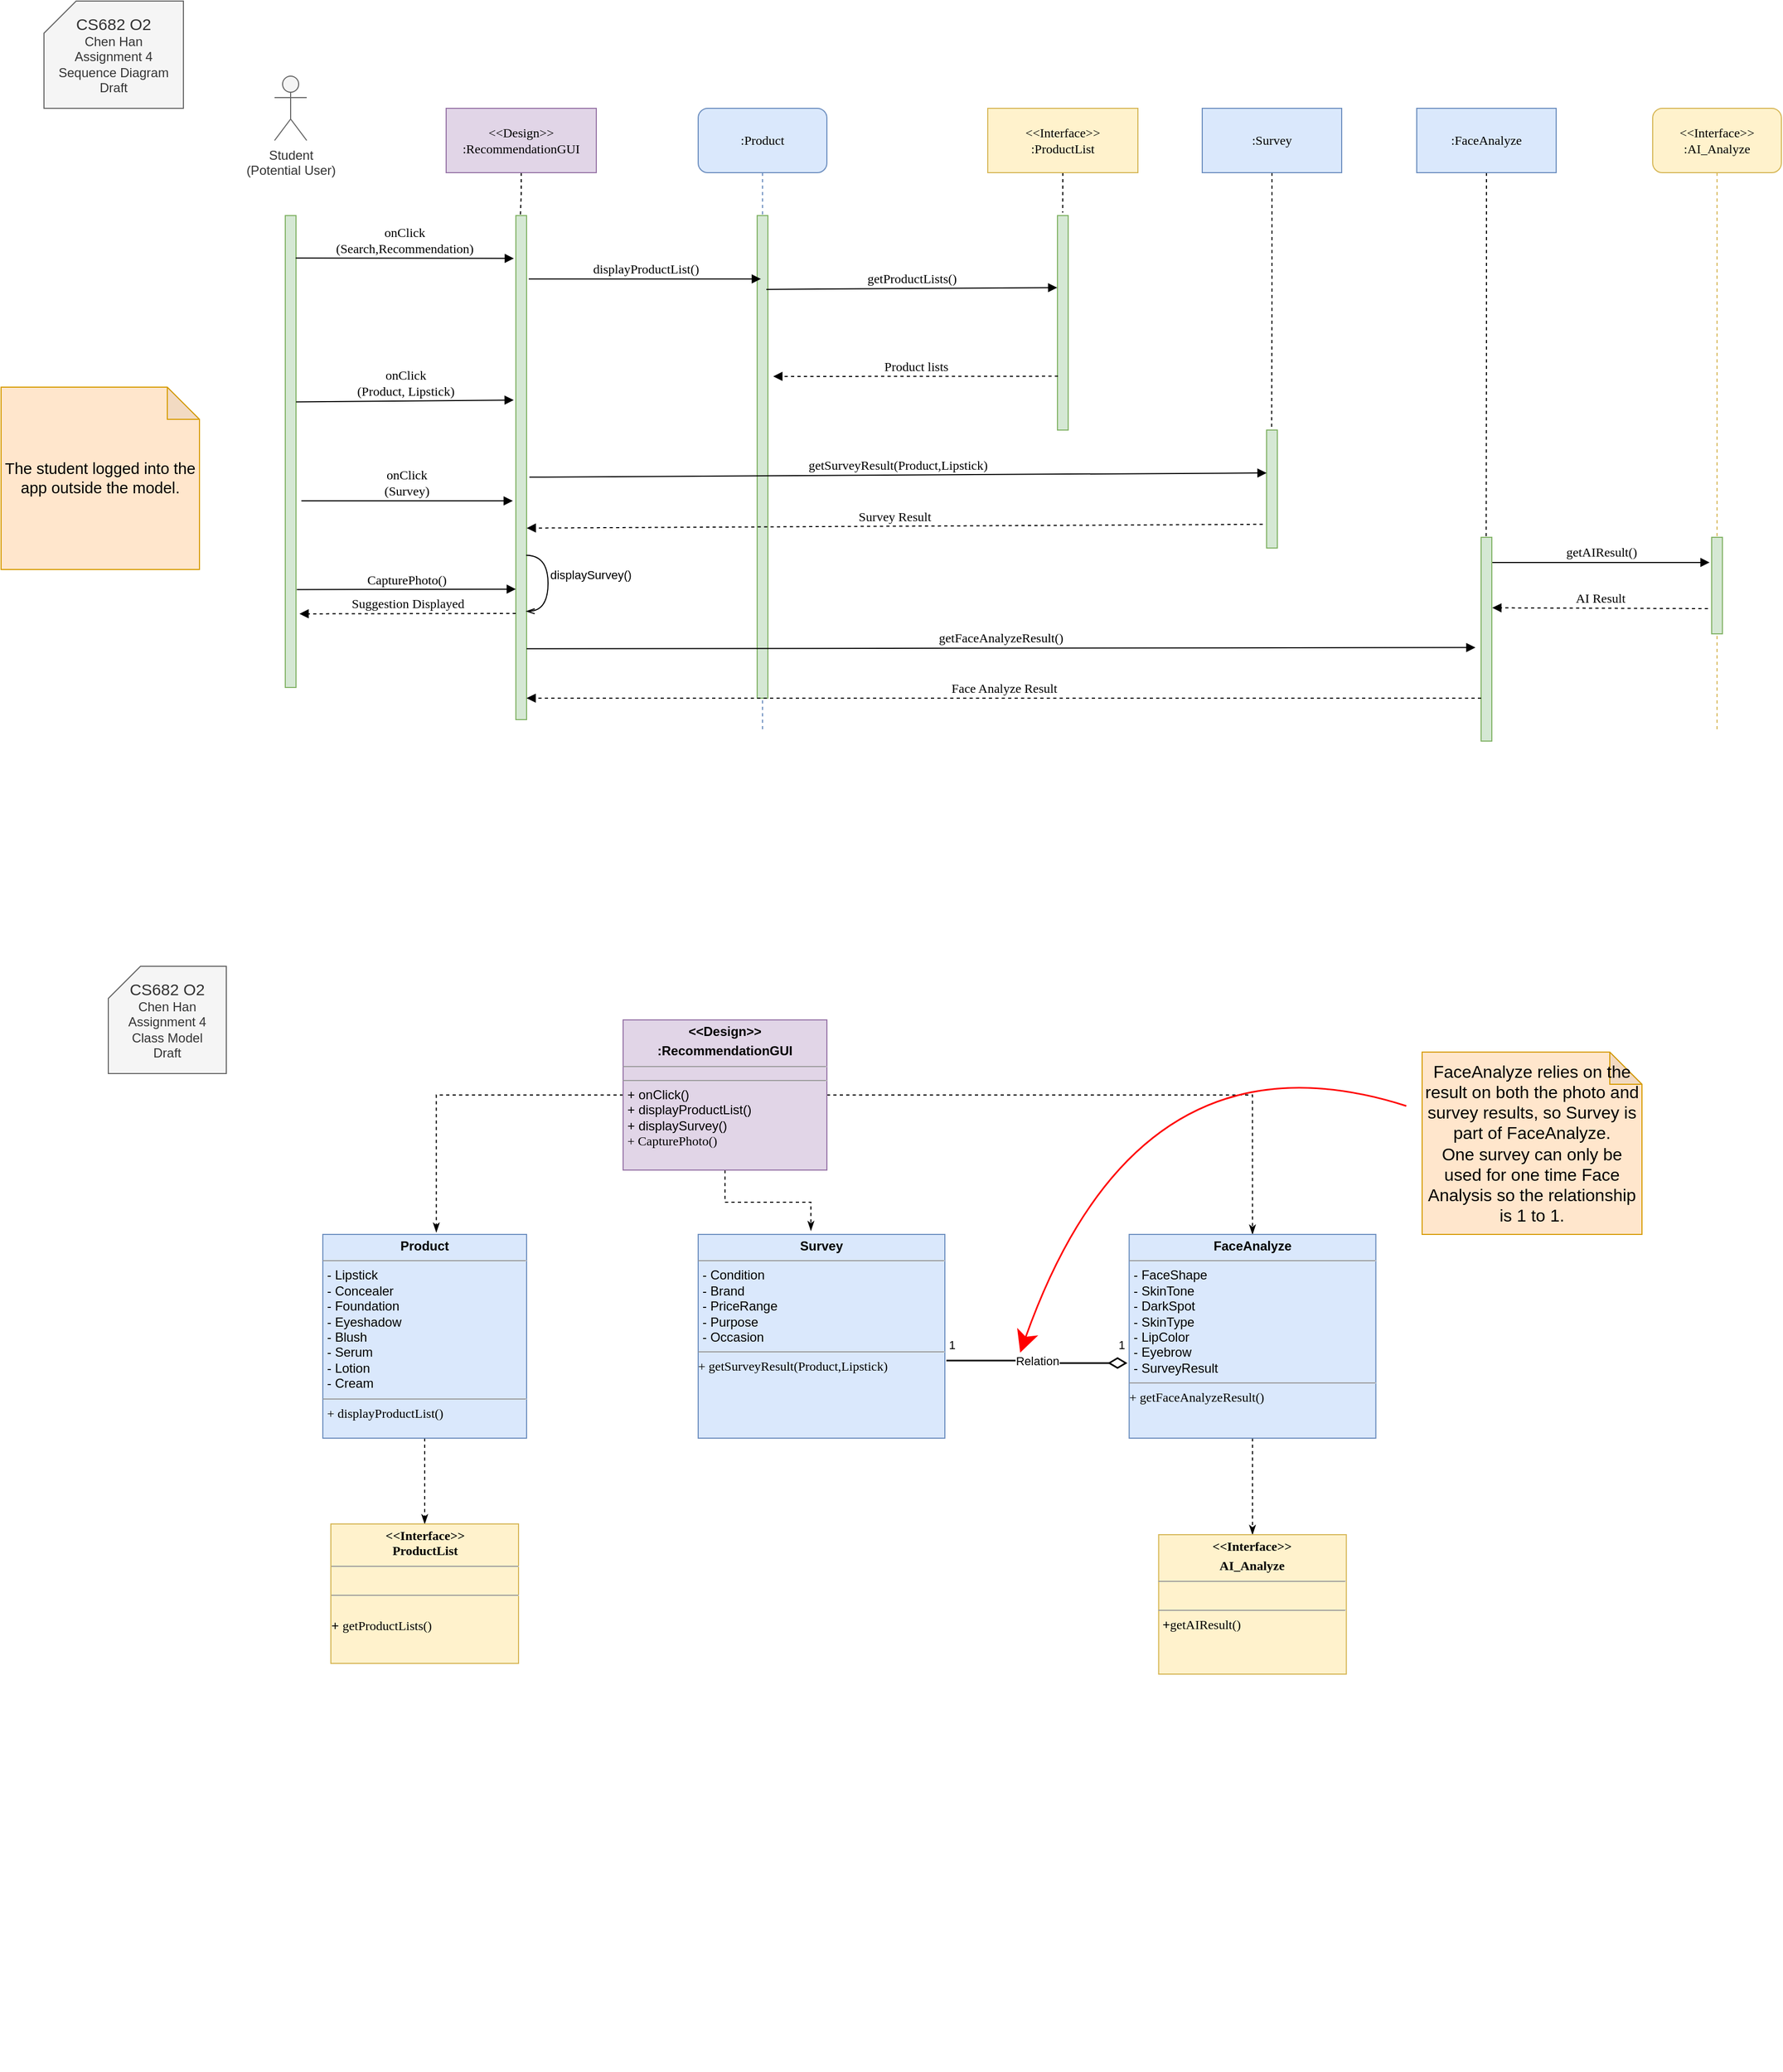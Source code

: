 <mxfile version="20.6.0" type="github"><diagram name="Page-1" id="13e1069c-82ec-6db2-03f1-153e76fe0fe0"><mxGraphModel dx="2053" dy="617" grid="1" gridSize="10" guides="1" tooltips="1" connect="1" arrows="1" fold="1" page="1" pageScale="1" pageWidth="1100" pageHeight="850" math="0" shadow="0"><root><mxCell id="0"/><mxCell id="1" parent="0"/><mxCell id="kNI0v0t7k7GR0xS2gEk9-89" value=":Product" style="shape=umlLifeline;perimeter=lifelinePerimeter;whiteSpace=wrap;html=1;container=1;collapsible=0;recursiveResize=0;outlineConnect=0;rounded=1;shadow=0;comic=0;labelBackgroundColor=none;strokeWidth=1;fontFamily=Verdana;fontSize=12;align=center;fillColor=#dae8fc;strokeColor=#6c8ebf;size=60;movable=1;resizable=1;rotatable=1;deletable=1;editable=1;connectable=1;" parent="1" vertex="1"><mxGeometry x="1890" y="1540" width="120" height="580" as="geometry"/></mxCell><mxCell id="kNI0v0t7k7GR0xS2gEk9-90" value="" style="html=1;points=[];perimeter=orthogonalPerimeter;rounded=0;shadow=0;comic=0;labelBackgroundColor=none;strokeWidth=1;fontFamily=Verdana;fontSize=12;align=center;fillColor=#d5e8d4;strokeColor=#82b366;" parent="kNI0v0t7k7GR0xS2gEk9-89" vertex="1"><mxGeometry x="55" y="100" width="10" height="450" as="geometry"/></mxCell><mxCell id="kNI0v0t7k7GR0xS2gEk9-91" value="Student&lt;br&gt;(Potential User)" style="shape=umlActor;verticalLabelPosition=bottom;verticalAlign=top;html=1;fillColor=#f5f5f5;fontColor=#333333;strokeColor=#666666;" parent="1" vertex="1"><mxGeometry x="1495" y="1510" width="30" height="60" as="geometry"/></mxCell><mxCell id="kNI0v0t7k7GR0xS2gEk9-92" value="" style="html=1;points=[];perimeter=orthogonalPerimeter;rounded=0;shadow=0;comic=0;labelBackgroundColor=none;strokeWidth=1;fontFamily=Verdana;fontSize=12;align=center;fillColor=#d5e8d4;strokeColor=#82b366;" parent="1" vertex="1"><mxGeometry x="1505" y="1640" width="10" height="440" as="geometry"/></mxCell><mxCell id="kNI0v0t7k7GR0xS2gEk9-94" style="edgeStyle=orthogonalEdgeStyle;rounded=0;orthogonalLoop=1;jettySize=auto;html=1;exitX=0.5;exitY=1;exitDx=0;exitDy=0;entryX=0.414;entryY=0.003;entryDx=0;entryDy=0;entryPerimeter=0;dashed=1;fontSize=11;endArrow=none;endFill=0;" parent="1" source="kNI0v0t7k7GR0xS2gEk9-95" target="kNI0v0t7k7GR0xS2gEk9-96" edge="1"><mxGeometry relative="1" as="geometry"/></mxCell><mxCell id="kNI0v0t7k7GR0xS2gEk9-95" value="&lt;span style=&quot;font-family: Verdana;&quot;&gt;&amp;lt;&amp;lt;Design&amp;gt;&amp;gt;&lt;/span&gt;&lt;br style=&quot;font-family: Verdana;&quot;&gt;&lt;span style=&quot;font-family: Verdana;&quot;&gt;:RecommendationGUI&lt;/span&gt;" style="text;html=1;strokeColor=#9673a6;fillColor=#e1d5e7;align=center;verticalAlign=middle;whiteSpace=wrap;rounded=0;" parent="1" vertex="1"><mxGeometry x="1655" y="1540" width="140" height="60" as="geometry"/></mxCell><mxCell id="kNI0v0t7k7GR0xS2gEk9-96" value="" style="html=1;points=[];perimeter=orthogonalPerimeter;rounded=0;shadow=0;comic=0;labelBackgroundColor=none;strokeWidth=1;fontFamily=Verdana;fontSize=12;align=center;fillColor=#d5e8d4;strokeColor=#82b366;" parent="1" vertex="1"><mxGeometry x="1720" y="1640" width="10" height="470" as="geometry"/></mxCell><mxCell id="kNI0v0t7k7GR0xS2gEk9-97" value="displayProductList()" style="html=1;verticalAlign=bottom;endArrow=block;labelBackgroundColor=none;fontFamily=Verdana;fontSize=12;exitX=1.3;exitY=0.132;exitDx=0;exitDy=0;exitPerimeter=0;" parent="1" edge="1"><mxGeometry relative="1" as="geometry"><mxPoint x="1732" y="1699.08" as="sourcePoint"/><mxPoint x="1948.5" y="1699.08" as="targetPoint"/></mxGeometry></mxCell><mxCell id="kNI0v0t7k7GR0xS2gEk9-98" style="edgeStyle=orthogonalEdgeStyle;rounded=0;orthogonalLoop=1;jettySize=auto;html=1;exitX=0.5;exitY=1;exitDx=0;exitDy=0;entryX=0.486;entryY=-0.014;entryDx=0;entryDy=0;entryPerimeter=0;dashed=1;fontSize=11;endArrow=none;endFill=0;" parent="1" source="kNI0v0t7k7GR0xS2gEk9-99" target="kNI0v0t7k7GR0xS2gEk9-102" edge="1"><mxGeometry relative="1" as="geometry"/></mxCell><mxCell id="kNI0v0t7k7GR0xS2gEk9-99" value="&lt;span style=&quot;font-family: Verdana;&quot;&gt;&amp;lt;&amp;lt;Interface&amp;gt;&amp;gt;&lt;/span&gt;&lt;br style=&quot;font-family: Verdana;&quot;&gt;&lt;span style=&quot;font-family: Verdana;&quot;&gt;:ProductList&lt;/span&gt;" style="text;html=1;strokeColor=#d6b656;fillColor=#fff2cc;align=center;verticalAlign=middle;whiteSpace=wrap;rounded=0;" parent="1" vertex="1"><mxGeometry x="2160" y="1540" width="140" height="60" as="geometry"/></mxCell><mxCell id="kNI0v0t7k7GR0xS2gEk9-100" style="edgeStyle=orthogonalEdgeStyle;rounded=0;orthogonalLoop=1;jettySize=auto;html=1;entryX=0.471;entryY=-0.002;entryDx=0;entryDy=0;entryPerimeter=0;dashed=1;fontSize=11;endArrow=none;endFill=0;" parent="1" source="kNI0v0t7k7GR0xS2gEk9-101" target="kNI0v0t7k7GR0xS2gEk9-110" edge="1"><mxGeometry relative="1" as="geometry"/></mxCell><mxCell id="kNI0v0t7k7GR0xS2gEk9-101" value="&lt;font face=&quot;Verdana&quot;&gt;:Survey&lt;/font&gt;" style="text;html=1;strokeColor=#6c8ebf;fillColor=#dae8fc;align=center;verticalAlign=middle;whiteSpace=wrap;rounded=0;" parent="1" vertex="1"><mxGeometry x="2360" y="1540" width="130" height="60" as="geometry"/></mxCell><mxCell id="kNI0v0t7k7GR0xS2gEk9-102" value="" style="html=1;points=[];perimeter=orthogonalPerimeter;rounded=0;shadow=0;comic=0;labelBackgroundColor=none;strokeWidth=1;fontFamily=Verdana;fontSize=12;align=center;fillColor=#d5e8d4;strokeColor=#82b366;" parent="1" vertex="1"><mxGeometry x="2225" y="1640" width="10" height="200" as="geometry"/></mxCell><mxCell id="kNI0v0t7k7GR0xS2gEk9-103" value="getProductLists()" style="html=1;verticalAlign=bottom;endArrow=block;labelBackgroundColor=none;fontFamily=Verdana;fontSize=12;exitX=0.852;exitY=0.153;exitDx=0;exitDy=0;exitPerimeter=0;entryX=-0.017;entryY=0.336;entryDx=0;entryDy=0;entryPerimeter=0;" parent="1" source="kNI0v0t7k7GR0xS2gEk9-90" target="kNI0v0t7k7GR0xS2gEk9-102" edge="1"><mxGeometry relative="1" as="geometry"><mxPoint x="1950" y="1744" as="sourcePoint"/><mxPoint x="2220" y="1709" as="targetPoint"/></mxGeometry></mxCell><mxCell id="kNI0v0t7k7GR0xS2gEk9-104" value="Product lists" style="html=1;verticalAlign=bottom;endArrow=block;labelBackgroundColor=none;fontFamily=Verdana;fontSize=12;exitX=0.053;exitY=0.749;exitDx=0;exitDy=0;exitPerimeter=0;dashed=1;" parent="1" source="kNI0v0t7k7GR0xS2gEk9-102" edge="1"><mxGeometry relative="1" as="geometry"><mxPoint x="1965.53" y="1753.73" as="sourcePoint"/><mxPoint x="1960" y="1790" as="targetPoint"/></mxGeometry></mxCell><mxCell id="kNI0v0t7k7GR0xS2gEk9-105" value="onClick&lt;br&gt;(Search,Recommendation)" style="html=1;verticalAlign=bottom;endArrow=block;entryX=-0.184;entryY=0.085;labelBackgroundColor=none;fontFamily=Verdana;fontSize=12;entryDx=0;entryDy=0;entryPerimeter=0;exitX=0.974;exitY=0.09;exitDx=0;exitDy=0;exitPerimeter=0;" parent="1" source="kNI0v0t7k7GR0xS2gEk9-92" target="kNI0v0t7k7GR0xS2gEk9-96" edge="1"><mxGeometry relative="1" as="geometry"><mxPoint x="1590" y="1672" as="sourcePoint"/><mxPoint x="1790" y="1705.47" as="targetPoint"/></mxGeometry></mxCell><mxCell id="kNI0v0t7k7GR0xS2gEk9-106" value="onClick&lt;br&gt;(Product, Lipstick)" style="html=1;verticalAlign=bottom;endArrow=block;labelBackgroundColor=none;fontFamily=Verdana;fontSize=12;exitX=1.005;exitY=0.395;exitDx=0;exitDy=0;exitPerimeter=0;" parent="1" source="kNI0v0t7k7GR0xS2gEk9-92" edge="1"><mxGeometry relative="1" as="geometry"><mxPoint x="1550" y="1812.2" as="sourcePoint"/><mxPoint x="1718" y="1812" as="targetPoint"/></mxGeometry></mxCell><mxCell id="kNI0v0t7k7GR0xS2gEk9-107" value="Suggestion Displayed" style="html=1;verticalAlign=bottom;endArrow=block;labelBackgroundColor=none;fontFamily=Verdana;fontSize=12;entryX=1.325;entryY=0.844;entryDx=0;entryDy=0;entryPerimeter=0;dashed=1;" parent="1" target="kNI0v0t7k7GR0xS2gEk9-92" edge="1"><mxGeometry relative="1" as="geometry"><mxPoint x="1720" y="2011" as="sourcePoint"/><mxPoint x="1550" y="1990.92" as="targetPoint"/></mxGeometry></mxCell><mxCell id="kNI0v0t7k7GR0xS2gEk9-108" value="&amp;lt;&amp;lt;Interface&amp;gt;&amp;gt;&lt;br&gt;&lt;font face=&quot;Verdana&quot;&gt;:AI_Analyze&lt;/font&gt;" style="shape=umlLifeline;perimeter=lifelinePerimeter;whiteSpace=wrap;html=1;container=1;collapsible=0;recursiveResize=0;outlineConnect=0;rounded=1;shadow=0;comic=0;labelBackgroundColor=none;strokeWidth=1;fontFamily=Verdana;fontSize=12;align=center;fillColor=#fff2cc;strokeColor=#d6b656;size=60;movable=1;resizable=1;rotatable=1;deletable=1;editable=1;connectable=1;" parent="1" vertex="1"><mxGeometry x="2780" y="1540" width="120" height="580" as="geometry"/></mxCell><mxCell id="kNI0v0t7k7GR0xS2gEk9-109" value="" style="html=1;points=[];perimeter=orthogonalPerimeter;rounded=0;shadow=0;comic=0;labelBackgroundColor=none;strokeWidth=1;fontFamily=Verdana;fontSize=12;align=center;fillColor=#d5e8d4;strokeColor=#82b366;" parent="kNI0v0t7k7GR0xS2gEk9-108" vertex="1"><mxGeometry x="55" y="400" width="10" height="90" as="geometry"/></mxCell><mxCell id="kNI0v0t7k7GR0xS2gEk9-110" value="" style="html=1;points=[];perimeter=orthogonalPerimeter;rounded=0;shadow=0;comic=0;labelBackgroundColor=none;strokeWidth=1;fontFamily=Verdana;fontSize=12;align=center;fillColor=#d5e8d4;strokeColor=#82b366;" parent="1" vertex="1"><mxGeometry x="2420" y="1840" width="10" height="110" as="geometry"/></mxCell><mxCell id="kNI0v0t7k7GR0xS2gEk9-111" value="getSurveyResult(Product,Lipstick)" style="html=1;verticalAlign=bottom;endArrow=block;labelBackgroundColor=none;fontFamily=Verdana;fontSize=12;exitX=1.262;exitY=0.519;exitDx=0;exitDy=0;exitPerimeter=0;" parent="1" source="kNI0v0t7k7GR0xS2gEk9-96" edge="1"><mxGeometry relative="1" as="geometry"><mxPoint x="1960" y="1880" as="sourcePoint"/><mxPoint x="2420" y="1880" as="targetPoint"/></mxGeometry></mxCell><mxCell id="kNI0v0t7k7GR0xS2gEk9-112" value="Survey Result" style="html=1;verticalAlign=bottom;endArrow=block;labelBackgroundColor=none;fontFamily=Verdana;fontSize=12;exitX=-0.359;exitY=0.799;exitDx=0;exitDy=0;exitPerimeter=0;dashed=1;entryX=1.012;entryY=0.62;entryDx=0;entryDy=0;entryPerimeter=0;" parent="1" source="kNI0v0t7k7GR0xS2gEk9-110" target="kNI0v0t7k7GR0xS2gEk9-96" edge="1"><mxGeometry relative="1" as="geometry"><mxPoint x="2185" y="1980.0" as="sourcePoint"/><mxPoint x="1960" y="1927" as="targetPoint"/></mxGeometry></mxCell><mxCell id="kNI0v0t7k7GR0xS2gEk9-113" value="getAIResult()" style="html=1;verticalAlign=bottom;endArrow=block;labelBackgroundColor=none;fontFamily=Verdana;fontSize=12;entryX=-0.192;entryY=0.261;entryDx=0;entryDy=0;entryPerimeter=0;" parent="1" source="kNI0v0t7k7GR0xS2gEk9-148" target="kNI0v0t7k7GR0xS2gEk9-109" edge="1"><mxGeometry relative="1" as="geometry"><mxPoint x="2495.0" y="1720.25" as="sourcePoint"/><mxPoint x="2665" y="1720" as="targetPoint"/></mxGeometry></mxCell><mxCell id="kNI0v0t7k7GR0xS2gEk9-114" value="AI Result" style="html=1;verticalAlign=bottom;endArrow=block;labelBackgroundColor=none;fontFamily=Verdana;fontSize=12;exitX=-0.346;exitY=0.739;exitDx=0;exitDy=0;exitPerimeter=0;dashed=1;entryX=1.043;entryY=0.346;entryDx=0;entryDy=0;entryPerimeter=0;" parent="1" source="kNI0v0t7k7GR0xS2gEk9-109" target="kNI0v0t7k7GR0xS2gEk9-148" edge="1"><mxGeometry relative="1" as="geometry"><mxPoint x="2477" y="1988.4" as="sourcePoint"/><mxPoint x="1730" y="2067" as="targetPoint"/></mxGeometry></mxCell><mxCell id="kNI0v0t7k7GR0xS2gEk9-116" value="onClick&lt;br&gt;(Survey)" style="html=1;verticalAlign=bottom;endArrow=block;labelBackgroundColor=none;fontFamily=Verdana;fontSize=12;entryX=-0.283;entryY=0.566;entryDx=0;entryDy=0;entryPerimeter=0;" parent="1" target="kNI0v0t7k7GR0xS2gEk9-96" edge="1"><mxGeometry relative="1" as="geometry"><mxPoint x="1520" y="1906" as="sourcePoint"/><mxPoint x="1720" y="1945" as="targetPoint"/></mxGeometry></mxCell><mxCell id="kNI0v0t7k7GR0xS2gEk9-136" style="edgeStyle=orthogonalEdgeStyle;orthogonalLoop=1;jettySize=auto;html=1;fontSize=11;endArrow=openThin;endFill=0;exitX=0.95;exitY=0.674;exitDx=0;exitDy=0;exitPerimeter=0;entryX=0.95;entryY=0.785;entryDx=0;entryDy=0;entryPerimeter=0;curved=1;" parent="1" source="kNI0v0t7k7GR0xS2gEk9-96" target="kNI0v0t7k7GR0xS2gEk9-96" edge="1"><mxGeometry relative="1" as="geometry"/></mxCell><mxCell id="kNI0v0t7k7GR0xS2gEk9-137" value="displaySurvey()" style="text;html=1;strokeColor=none;fillColor=none;align=center;verticalAlign=middle;whiteSpace=wrap;rounded=0;fillStyle=dashed;fontSize=11;" parent="1" vertex="1"><mxGeometry x="1760" y="1960" width="60" height="30" as="geometry"/></mxCell><mxCell id="kNI0v0t7k7GR0xS2gEk9-157" style="edgeStyle=orthogonalEdgeStyle;orthogonalLoop=1;jettySize=auto;html=1;entryX=0.457;entryY=-0.018;entryDx=0;entryDy=0;entryPerimeter=0;fontFamily=Helvetica;fontSize=11;startArrow=none;startFill=0;endArrow=classicThin;endFill=1;dashed=1;rounded=0;" parent="1" source="kNI0v0t7k7GR0xS2gEk9-138" target="kNI0v0t7k7GR0xS2gEk9-145" edge="1"><mxGeometry relative="1" as="geometry"/></mxCell><mxCell id="kNI0v0t7k7GR0xS2gEk9-158" style="edgeStyle=orthogonalEdgeStyle;orthogonalLoop=1;jettySize=auto;html=1;entryX=0.557;entryY=-0.01;entryDx=0;entryDy=0;entryPerimeter=0;dashed=1;fontFamily=Helvetica;fontSize=11;startArrow=none;startFill=0;endArrow=classicThin;endFill=1;rounded=0;" parent="1" source="kNI0v0t7k7GR0xS2gEk9-138" target="kNI0v0t7k7GR0xS2gEk9-144" edge="1"><mxGeometry relative="1" as="geometry"/></mxCell><mxCell id="kNI0v0t7k7GR0xS2gEk9-159" style="edgeStyle=orthogonalEdgeStyle;orthogonalLoop=1;jettySize=auto;html=1;entryX=0.5;entryY=0;entryDx=0;entryDy=0;dashed=1;fontFamily=Helvetica;fontSize=11;startArrow=none;startFill=0;endArrow=classicThin;endFill=1;rounded=0;" parent="1" source="kNI0v0t7k7GR0xS2gEk9-138" target="kNI0v0t7k7GR0xS2gEk9-154" edge="1"><mxGeometry relative="1" as="geometry"/></mxCell><mxCell id="kNI0v0t7k7GR0xS2gEk9-138" value="&lt;p style=&quot;text-align: center; margin: 4px 0px 0px;&quot;&gt;&lt;span style=&quot;font-weight: 700;&quot;&gt;&amp;lt;&amp;lt;Design&amp;gt;&amp;gt;&lt;/span&gt;&lt;/p&gt;&lt;p style=&quot;text-align: center; margin: 4px 0px 0px;&quot;&gt;&lt;span style=&quot;font-weight: 700; background-color: initial;&quot;&gt;:RecommendationGUI&lt;/span&gt;&lt;/p&gt;&lt;hr size=&quot;1&quot;&gt;&lt;p&gt;&lt;/p&gt;&lt;p&gt;&lt;/p&gt;&lt;hr size=&quot;1&quot;&gt;&lt;p style=&quot;margin:0px;margin-left:4px;&quot;&gt;+&amp;nbsp;onClick()&lt;br style=&quot;padding: 0px; margin: 0px;&quot;&gt;+ displayProductList()&lt;br style=&quot;padding: 0px; margin: 0px;&quot;&gt;+ displaySurvey()&lt;/p&gt;&lt;p style=&quot;margin:0px;margin-left:4px;&quot;&gt;&lt;span style=&quot;font-family: Verdana; text-align: center;&quot;&gt;+ CapturePhoto()&lt;/span&gt;&lt;br&gt;&lt;/p&gt;&lt;div style=&quot;padding: 0px; margin: 0px;&quot;&gt;&lt;br style=&quot;padding: 0px; margin: 0px;&quot;&gt;&lt;/div&gt;" style="verticalAlign=top;align=left;overflow=fill;fontSize=12;fontFamily=Helvetica;html=1;rounded=0;fillStyle=solid;strokeColor=#9673a6;fillColor=#e1d5e7;" parent="1" vertex="1"><mxGeometry x="1820" y="2390" width="190" height="140" as="geometry"/></mxCell><mxCell id="kNI0v0t7k7GR0xS2gEk9-161" style="edgeStyle=orthogonalEdgeStyle;rounded=0;orthogonalLoop=1;jettySize=auto;html=1;entryX=0.5;entryY=0;entryDx=0;entryDy=0;dashed=1;fontFamily=Helvetica;fontSize=11;startArrow=none;startFill=0;endArrow=classicThin;endFill=1;" parent="1" source="kNI0v0t7k7GR0xS2gEk9-144" target="kNI0v0t7k7GR0xS2gEk9-155" edge="1"><mxGeometry relative="1" as="geometry"/></mxCell><mxCell id="kNI0v0t7k7GR0xS2gEk9-144" value="&lt;p style=&quot;margin:0px;margin-top:4px;text-align:center;&quot;&gt;&lt;span style=&quot;font-weight: 700;&quot;&gt;Product&lt;/span&gt;&lt;br&gt;&lt;/p&gt;&lt;hr size=&quot;1&quot;&gt;&lt;p style=&quot;margin:0px;margin-left:4px;&quot;&gt;&lt;span style=&quot;background-color: initial;&quot;&gt;- Lipstick&lt;/span&gt;&lt;br&gt;&lt;/p&gt;&lt;p style=&quot;margin:0px;margin-left:4px;&quot;&gt;- Concealer&lt;br style=&quot;padding: 0px; margin: 0px;&quot;&gt;- Foundation&lt;br style=&quot;padding: 0px; margin: 0px;&quot;&gt;- Eyeshadow&lt;br style=&quot;padding: 0px; margin: 0px;&quot;&gt;- Blush&lt;br style=&quot;padding: 0px; margin: 0px;&quot;&gt;- Serum&lt;br style=&quot;padding: 0px; margin: 0px;&quot;&gt;- Lotion&lt;br style=&quot;padding: 0px; margin: 0px;&quot;&gt;- Cream&lt;/p&gt;&lt;hr size=&quot;1&quot;&gt;&lt;p style=&quot;margin:0px;margin-left:4px;&quot;&gt;&lt;span style=&quot;font-family: Verdana; text-align: center;&quot;&gt;+ displayProductList()&lt;/span&gt;&lt;br&gt;&lt;/p&gt;" style="verticalAlign=top;align=left;overflow=fill;fontSize=12;fontFamily=Helvetica;html=1;rounded=0;fillStyle=solid;strokeColor=#6c8ebf;fillColor=#dae8fc;" parent="1" vertex="1"><mxGeometry x="1540" y="2590" width="190" height="190" as="geometry"/></mxCell><mxCell id="kNI0v0t7k7GR0xS2gEk9-145" value="&lt;p style=&quot;margin:0px;margin-top:4px;text-align:center;&quot;&gt;&lt;b&gt;Survey&lt;/b&gt;&lt;/p&gt;&lt;hr size=&quot;1&quot;&gt;&lt;p style=&quot;margin:0px;margin-left:4px;&quot;&gt;&lt;span style=&quot;background-color: initial;&quot;&gt;- Condition&lt;br&gt;&lt;/span&gt;&lt;/p&gt;&lt;p style=&quot;margin:0px;margin-left:4px;&quot;&gt;&lt;span style=&quot;background-color: initial;&quot;&gt;- Brand&lt;/span&gt;&lt;/p&gt;&lt;p style=&quot;margin:0px;margin-left:4px;&quot;&gt;&lt;span style=&quot;background-color: initial;&quot;&gt;- PriceRange&lt;/span&gt;&lt;/p&gt;&lt;p style=&quot;margin:0px;margin-left:4px;&quot;&gt;&lt;span style=&quot;background-color: initial;&quot;&gt;- Purpose&lt;/span&gt;&lt;/p&gt;&lt;p style=&quot;margin:0px;margin-left:4px;&quot;&gt;&lt;span style=&quot;background-color: initial;&quot;&gt;- Occasion&lt;/span&gt;&lt;/p&gt;&lt;hr size=&quot;1&quot;&gt;&lt;p style=&quot;margin:0px;margin-left:4px;&quot;&gt;&lt;/p&gt;&lt;span style=&quot;font-family: Verdana; text-align: center;&quot;&gt;+ getSurveyResult(Product,Lipstick)&lt;/span&gt;" style="verticalAlign=top;align=left;overflow=fill;fontSize=12;fontFamily=Helvetica;html=1;rounded=0;fillStyle=solid;strokeColor=#6c8ebf;fillColor=#dae8fc;" parent="1" vertex="1"><mxGeometry x="1890" y="2590" width="230" height="190" as="geometry"/></mxCell><mxCell id="kNI0v0t7k7GR0xS2gEk9-146" style="edgeStyle=orthogonalEdgeStyle;rounded=0;orthogonalLoop=1;jettySize=auto;html=1;entryX=0.471;entryY=-0.002;entryDx=0;entryDy=0;entryPerimeter=0;dashed=1;fontSize=11;endArrow=none;endFill=0;" parent="1" source="kNI0v0t7k7GR0xS2gEk9-147" target="kNI0v0t7k7GR0xS2gEk9-148" edge="1"><mxGeometry relative="1" as="geometry"/></mxCell><mxCell id="kNI0v0t7k7GR0xS2gEk9-147" value="&lt;font face=&quot;Verdana&quot;&gt;:FaceAnalyze&lt;/font&gt;" style="text;html=1;strokeColor=#6c8ebf;fillColor=#dae8fc;align=center;verticalAlign=middle;whiteSpace=wrap;rounded=0;" parent="1" vertex="1"><mxGeometry x="2560" y="1540" width="130" height="60" as="geometry"/></mxCell><mxCell id="kNI0v0t7k7GR0xS2gEk9-148" value="" style="html=1;points=[];perimeter=orthogonalPerimeter;rounded=0;shadow=0;comic=0;labelBackgroundColor=none;strokeWidth=1;fontFamily=Verdana;fontSize=12;align=center;fillColor=#d5e8d4;strokeColor=#82b366;" parent="1" vertex="1"><mxGeometry x="2620" y="1940" width="10" height="190" as="geometry"/></mxCell><mxCell id="kNI0v0t7k7GR0xS2gEk9-149" value="CapturePhoto()" style="html=1;verticalAlign=bottom;endArrow=block;labelBackgroundColor=none;fontFamily=Verdana;fontSize=12;exitX=1.075;exitY=0.694;exitDx=0;exitDy=0;exitPerimeter=0;" parent="1" edge="1"><mxGeometry relative="1" as="geometry"><mxPoint x="1515.75" y="1988.69" as="sourcePoint"/><mxPoint x="1720" y="1988.33" as="targetPoint"/></mxGeometry></mxCell><mxCell id="kNI0v0t7k7GR0xS2gEk9-151" value="getFaceAnalyzeResult()" style="html=1;verticalAlign=bottom;endArrow=block;labelBackgroundColor=none;fontFamily=Verdana;fontSize=12;exitX=1.262;exitY=0.519;exitDx=0;exitDy=0;exitPerimeter=0;entryX=-0.529;entryY=0.541;entryDx=0;entryDy=0;entryPerimeter=0;" parent="1" target="kNI0v0t7k7GR0xS2gEk9-148" edge="1"><mxGeometry relative="1" as="geometry"><mxPoint x="1730.0" y="2043.93" as="sourcePoint"/><mxPoint x="2610" y="2040" as="targetPoint"/></mxGeometry></mxCell><mxCell id="kNI0v0t7k7GR0xS2gEk9-152" value="Face Analyze Result" style="html=1;verticalAlign=bottom;endArrow=block;labelBackgroundColor=none;fontFamily=Verdana;fontSize=12;dashed=1;entryX=1.012;entryY=0.62;entryDx=0;entryDy=0;entryPerimeter=0;" parent="1" source="kNI0v0t7k7GR0xS2gEk9-148" edge="1"><mxGeometry relative="1" as="geometry"><mxPoint x="2417.96" y="2085.1" as="sourcePoint"/><mxPoint x="1730.0" y="2090" as="targetPoint"/></mxGeometry></mxCell><mxCell id="kNI0v0t7k7GR0xS2gEk9-153" value="&lt;span style=&quot;font-family: Arial, sans-serif; font-size: 14.667px;&quot;&gt;The student logged into the app outside the model.&lt;/span&gt;" style="shape=note;whiteSpace=wrap;html=1;backgroundOutline=1;darkOpacity=0.05;rounded=0;fillStyle=solid;strokeColor=#d79b00;fontFamily=Helvetica;fontSize=11;fillColor=#ffe6cc;" parent="1" vertex="1"><mxGeometry x="1240" y="1800" width="185" height="170" as="geometry"/></mxCell><mxCell id="kNI0v0t7k7GR0xS2gEk9-160" style="edgeStyle=orthogonalEdgeStyle;rounded=0;orthogonalLoop=1;jettySize=auto;html=1;exitX=0.5;exitY=1;exitDx=0;exitDy=0;entryX=0.5;entryY=0;entryDx=0;entryDy=0;dashed=1;fontFamily=Helvetica;fontSize=11;startArrow=none;startFill=0;endArrow=classicThin;endFill=1;" parent="1" source="kNI0v0t7k7GR0xS2gEk9-154" target="kNI0v0t7k7GR0xS2gEk9-156" edge="1"><mxGeometry relative="1" as="geometry"/></mxCell><mxCell id="kNI0v0t7k7GR0xS2gEk9-154" value="&lt;p style=&quot;margin:0px;margin-top:4px;text-align:center;&quot;&gt;&lt;b&gt;FaceAnalyze&lt;/b&gt;&lt;/p&gt;&lt;hr size=&quot;1&quot;&gt;&lt;p style=&quot;margin:0px;margin-left:4px;&quot;&gt;- FaceShape&lt;br style=&quot;padding: 0px; margin: 0px;&quot;&gt;- SkinTone&lt;br style=&quot;padding: 0px; margin: 0px;&quot;&gt;- DarkSpot&lt;br style=&quot;padding: 0px; margin: 0px;&quot;&gt;- SkinType&lt;br style=&quot;padding: 0px; margin: 0px;&quot;&gt;- LipColor&lt;br style=&quot;padding: 0px; margin: 0px;&quot;&gt;- Eyebrow&lt;br&gt;&lt;/p&gt;&lt;p style=&quot;margin:0px;margin-left:4px;&quot;&gt;- SurveyResult&lt;/p&gt;&lt;hr size=&quot;1&quot;&gt;&lt;p style=&quot;margin:0px;margin-left:4px;&quot;&gt;&lt;/p&gt;&lt;span style=&quot;font-family: Verdana; text-align: center;&quot;&gt;+&amp;nbsp;&lt;/span&gt;&lt;span style=&quot;font-family: Verdana; text-align: center;&quot;&gt;getFaceAnalyzeResult()&lt;/span&gt;" style="verticalAlign=top;align=left;overflow=fill;fontSize=12;fontFamily=Helvetica;html=1;rounded=0;fillStyle=solid;strokeColor=#6c8ebf;fillColor=#dae8fc;" parent="1" vertex="1"><mxGeometry x="2291.84" y="2590" width="230" height="190" as="geometry"/></mxCell><mxCell id="kNI0v0t7k7GR0xS2gEk9-155" value="&lt;p style=&quot;margin:0px;margin-top:4px;text-align:center;&quot;&gt;&lt;b&gt;&lt;span style=&quot;font-family: Verdana;&quot;&gt;&amp;lt;&amp;lt;Interface&amp;gt;&amp;gt;&lt;/span&gt;&lt;br style=&quot;font-family: Verdana;&quot;&gt;&lt;span style=&quot;font-family: Verdana;&quot;&gt;ProductList&lt;/span&gt;&lt;br&gt;&lt;/b&gt;&lt;/p&gt;&lt;hr size=&quot;1&quot;&gt;&lt;p style=&quot;margin:0px;margin-left:4px;&quot;&gt;&lt;br&gt;&lt;/p&gt;&lt;hr size=&quot;1&quot;&gt;&lt;p style=&quot;margin:0px;margin-left:4px;&quot;&gt;&amp;nbsp;&lt;/p&gt;&lt;span style=&quot;text-align: center;&quot;&gt;&lt;div style=&quot;text-align: left;&quot;&gt;&lt;span style=&quot;background-color: initial;&quot;&gt;+&amp;nbsp;&lt;font face=&quot;Verdana&quot;&gt;getProductLists()&lt;/font&gt;&lt;/span&gt;&lt;/div&gt;&lt;/span&gt;" style="verticalAlign=top;align=left;overflow=fill;fontSize=12;fontFamily=Helvetica;html=1;rounded=0;fillStyle=solid;strokeColor=#d6b656;fillColor=#fff2cc;" parent="1" vertex="1"><mxGeometry x="1547.5" y="2860" width="175" height="130" as="geometry"/></mxCell><mxCell id="kNI0v0t7k7GR0xS2gEk9-156" value="&lt;p style=&quot;margin:0px;margin-top:4px;text-align:center;&quot;&gt;&lt;b&gt;&lt;span style=&quot;font-family: Verdana; background-color: initial;&quot;&gt;&amp;lt;&amp;lt;Interface&amp;gt;&amp;gt;&lt;/span&gt;&lt;br&gt;&lt;/b&gt;&lt;/p&gt;&lt;p style=&quot;margin:0px;margin-top:4px;text-align:center;&quot;&gt;&lt;b&gt;&lt;font style=&quot;font-family: Verdana;&quot; face=&quot;Verdana&quot;&gt;AI_Analyze&lt;/font&gt;&lt;span style=&quot;font-family: Verdana;&quot;&gt;&lt;br&gt;&lt;/span&gt;&lt;/b&gt;&lt;/p&gt;&lt;hr size=&quot;1&quot;&gt;&lt;p style=&quot;margin:0px;margin-left:4px;&quot;&gt;&lt;br&gt;&lt;/p&gt;&lt;hr size=&quot;1&quot;&gt;&lt;p style=&quot;margin:0px;margin-left:4px;&quot;&gt;&lt;span style=&quot;background-color: initial;&quot;&gt;+&lt;/span&gt;&lt;font style=&quot;background-color: initial;&quot; face=&quot;Verdana&quot;&gt;getAIResult()&lt;/font&gt;&lt;br&gt;&lt;/p&gt;" style="verticalAlign=top;align=left;overflow=fill;fontSize=12;fontFamily=Helvetica;html=1;rounded=0;fillStyle=solid;strokeColor=#d6b656;fillColor=#fff2cc;" parent="1" vertex="1"><mxGeometry x="2319.34" y="2870" width="175" height="130" as="geometry"/></mxCell><mxCell id="kNI0v0t7k7GR0xS2gEk9-163" value="Relation" style="endArrow=none;html=1;endSize=12;startArrow=diamondThin;startSize=14;startFill=0;edgeStyle=orthogonalEdgeStyle;rounded=0;strokeWidth=1.5;fontFamily=Helvetica;fontSize=11;exitX=-0.008;exitY=0.63;exitDx=0;exitDy=0;exitPerimeter=0;entryX=1.005;entryY=0.618;entryDx=0;entryDy=0;entryPerimeter=0;endFill=0;" parent="1" source="kNI0v0t7k7GR0xS2gEk9-154" target="kNI0v0t7k7GR0xS2gEk9-145" edge="1"><mxGeometry relative="1" as="geometry"><mxPoint x="2140" y="2750" as="sourcePoint"/><mxPoint x="2300" y="2750" as="targetPoint"/></mxGeometry></mxCell><mxCell id="kNI0v0t7k7GR0xS2gEk9-164" value="1" style="edgeLabel;resizable=0;html=1;align=left;verticalAlign=top;rounded=0;fillStyle=solid;strokeColor=default;fontFamily=Helvetica;fontSize=11;gradientColor=none;" parent="kNI0v0t7k7GR0xS2gEk9-163" connectable="0" vertex="1"><mxGeometry x="-1" relative="1" as="geometry"><mxPoint x="-10" y="-30" as="offset"/></mxGeometry></mxCell><mxCell id="kNI0v0t7k7GR0xS2gEk9-165" value="1" style="edgeLabel;resizable=0;html=1;align=right;verticalAlign=top;rounded=0;fillStyle=solid;strokeColor=default;fontFamily=Helvetica;fontSize=11;gradientColor=none;" parent="kNI0v0t7k7GR0xS2gEk9-163" connectable="0" vertex="1"><mxGeometry x="1" relative="1" as="geometry"><mxPoint x="9" y="-27" as="offset"/></mxGeometry></mxCell><mxCell id="kNI0v0t7k7GR0xS2gEk9-168" value="&lt;font style=&quot;font-size: 16px;&quot; face=&quot;Arial, sans-serif&quot;&gt;&lt;span style=&quot;&quot;&gt;FaceAnalyze relies on the result on both the photo and survey results, so Survey is part of FaceAnalyze.&lt;br&gt;One survey can only be used for one time Face Analysis so the relationship is 1 to 1.&lt;br&gt;&lt;/span&gt;&lt;/font&gt;" style="shape=note;whiteSpace=wrap;html=1;backgroundOutline=1;darkOpacity=0.05;rounded=0;fillStyle=solid;strokeColor=#d79b00;fontFamily=Helvetica;fontSize=11;fillColor=#ffe6cc;" parent="1" vertex="1"><mxGeometry x="2565" y="2420" width="205" height="170" as="geometry"/></mxCell><mxCell id="kNI0v0t7k7GR0xS2gEk9-175" value="" style="endArrow=classic;html=1;strokeWidth=1.5;fontFamily=Helvetica;fontSize=16;endSize=16;curved=1;strokeColor=#FF0000;" parent="1" edge="1"><mxGeometry width="50" height="50" relative="1" as="geometry"><mxPoint x="2550" y="2470" as="sourcePoint"/><mxPoint x="2190" y="2700" as="targetPoint"/><Array as="points"><mxPoint x="2300" y="2390"/></Array></mxGeometry></mxCell><mxCell id="kNI0v0t7k7GR0xS2gEk9-176" value="&lt;font color=&quot;#ffffff&quot;&gt;t8&lt;/font&gt;" style="text;html=1;strokeColor=none;fillColor=none;align=center;verticalAlign=middle;whiteSpace=wrap;rounded=0;fillStyle=solid;fontFamily=Helvetica;fontSize=16;" parent="1" vertex="1"><mxGeometry x="2020" y="3340" width="60" height="30" as="geometry"/></mxCell><mxCell id="meV7tn_NvdtixMvR8zqA-1" value="&lt;font style=&quot;font-size: 15px;&quot;&gt;CS682 O2&lt;br&gt;&lt;/font&gt;Chen Han&lt;br&gt;Assignment 4&lt;br&gt;Sequence Diagram&lt;br&gt;Draft" style="shape=card;whiteSpace=wrap;html=1;fillColor=#f5f5f5;fontColor=#333333;strokeColor=#666666;" vertex="1" parent="1"><mxGeometry x="1280" y="1440" width="130" height="100" as="geometry"/></mxCell><mxCell id="meV7tn_NvdtixMvR8zqA-2" value="&lt;font style=&quot;font-size: 15px;&quot;&gt;CS682 O2&lt;br&gt;&lt;/font&gt;Chen Han&lt;br&gt;Assignment 4&lt;br&gt;Class Model&lt;br&gt;Draft" style="shape=card;whiteSpace=wrap;html=1;fillColor=#f5f5f5;fontColor=#333333;strokeColor=#666666;" vertex="1" parent="1"><mxGeometry x="1340" y="2340" width="110" height="100" as="geometry"/></mxCell></root></mxGraphModel></diagram></mxfile>